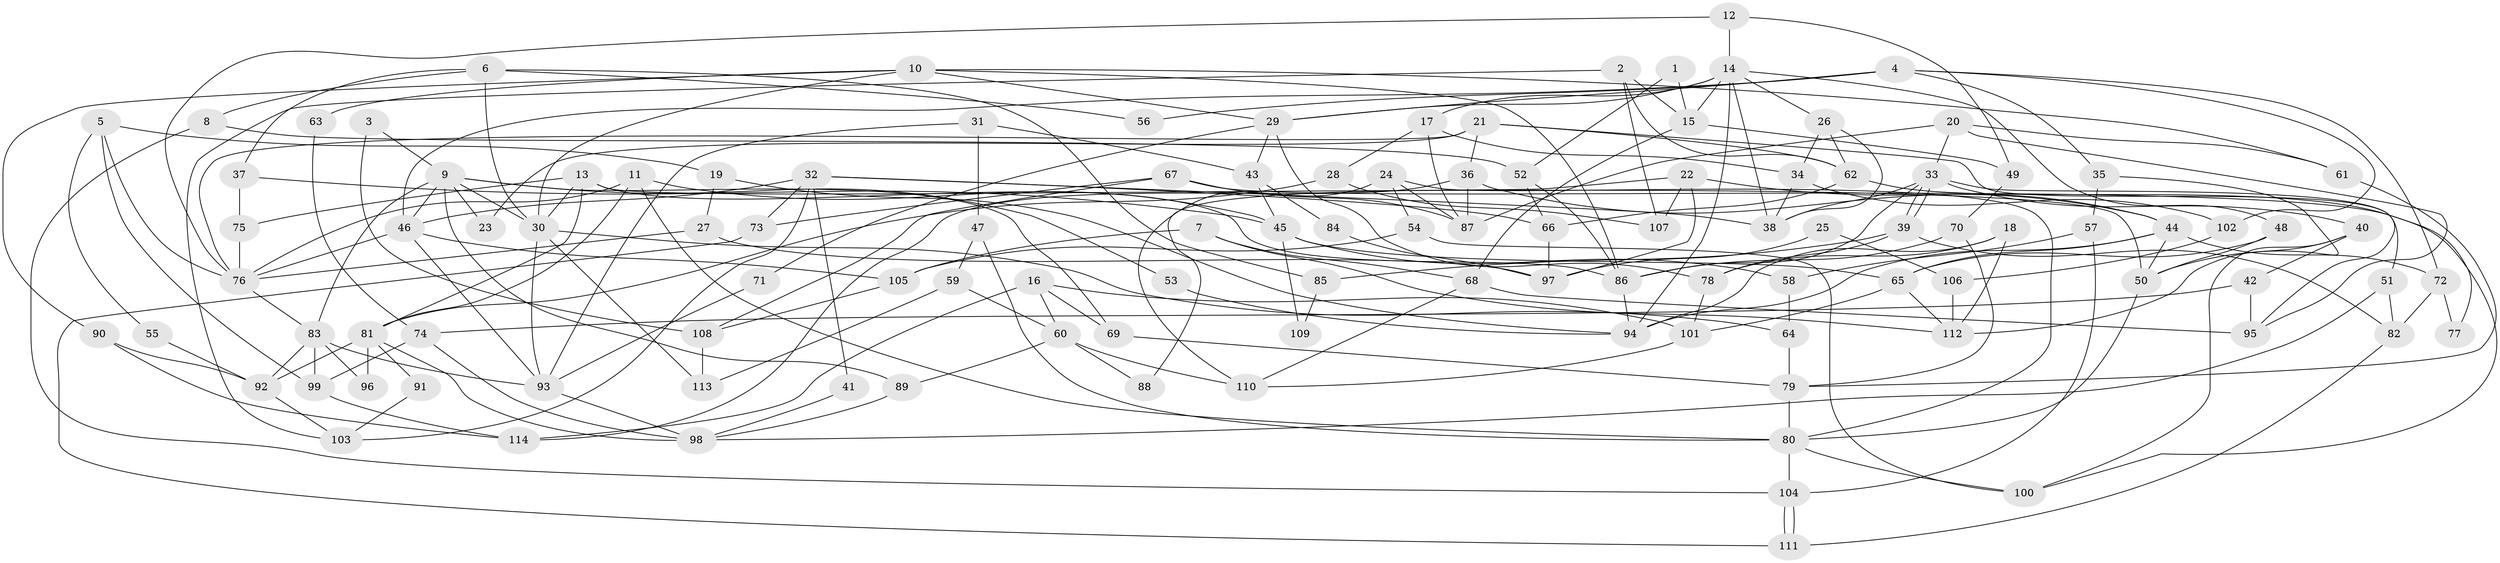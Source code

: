 // Generated by graph-tools (version 1.1) at 2025/26/03/09/25 03:26:19]
// undirected, 114 vertices, 228 edges
graph export_dot {
graph [start="1"]
  node [color=gray90,style=filled];
  1;
  2;
  3;
  4;
  5;
  6;
  7;
  8;
  9;
  10;
  11;
  12;
  13;
  14;
  15;
  16;
  17;
  18;
  19;
  20;
  21;
  22;
  23;
  24;
  25;
  26;
  27;
  28;
  29;
  30;
  31;
  32;
  33;
  34;
  35;
  36;
  37;
  38;
  39;
  40;
  41;
  42;
  43;
  44;
  45;
  46;
  47;
  48;
  49;
  50;
  51;
  52;
  53;
  54;
  55;
  56;
  57;
  58;
  59;
  60;
  61;
  62;
  63;
  64;
  65;
  66;
  67;
  68;
  69;
  70;
  71;
  72;
  73;
  74;
  75;
  76;
  77;
  78;
  79;
  80;
  81;
  82;
  83;
  84;
  85;
  86;
  87;
  88;
  89;
  90;
  91;
  92;
  93;
  94;
  95;
  96;
  97;
  98;
  99;
  100;
  101;
  102;
  103;
  104;
  105;
  106;
  107;
  108;
  109;
  110;
  111;
  112;
  113;
  114;
  1 -- 15;
  1 -- 52;
  2 -- 103;
  2 -- 62;
  2 -- 15;
  2 -- 107;
  3 -- 9;
  3 -- 108;
  4 -- 72;
  4 -- 46;
  4 -- 29;
  4 -- 35;
  4 -- 56;
  4 -- 102;
  5 -- 76;
  5 -- 99;
  5 -- 19;
  5 -- 55;
  6 -- 37;
  6 -- 30;
  6 -- 8;
  6 -- 56;
  6 -- 85;
  7 -- 68;
  7 -- 112;
  7 -- 105;
  8 -- 104;
  8 -- 52;
  9 -- 69;
  9 -- 46;
  9 -- 23;
  9 -- 30;
  9 -- 53;
  9 -- 83;
  9 -- 89;
  10 -- 30;
  10 -- 90;
  10 -- 29;
  10 -- 61;
  10 -- 63;
  10 -- 86;
  11 -- 81;
  11 -- 80;
  11 -- 45;
  11 -- 76;
  12 -- 14;
  12 -- 49;
  12 -- 76;
  13 -- 86;
  13 -- 30;
  13 -- 50;
  13 -- 75;
  13 -- 81;
  14 -- 29;
  14 -- 38;
  14 -- 15;
  14 -- 17;
  14 -- 26;
  14 -- 48;
  14 -- 94;
  15 -- 49;
  15 -- 68;
  16 -- 114;
  16 -- 101;
  16 -- 60;
  16 -- 69;
  17 -- 87;
  17 -- 28;
  17 -- 34;
  18 -- 78;
  18 -- 94;
  18 -- 112;
  19 -- 94;
  19 -- 27;
  20 -- 33;
  20 -- 87;
  20 -- 61;
  20 -- 95;
  21 -- 76;
  21 -- 62;
  21 -- 23;
  21 -- 36;
  21 -- 95;
  22 -- 97;
  22 -- 107;
  22 -- 44;
  22 -- 88;
  24 -- 80;
  24 -- 87;
  24 -- 54;
  24 -- 110;
  25 -- 97;
  25 -- 106;
  26 -- 38;
  26 -- 34;
  26 -- 62;
  27 -- 76;
  27 -- 97;
  28 -- 81;
  28 -- 107;
  29 -- 43;
  29 -- 71;
  29 -- 78;
  30 -- 113;
  30 -- 64;
  30 -- 93;
  31 -- 43;
  31 -- 93;
  31 -- 47;
  32 -- 46;
  32 -- 38;
  32 -- 41;
  32 -- 66;
  32 -- 73;
  32 -- 103;
  33 -- 86;
  33 -- 39;
  33 -- 39;
  33 -- 38;
  33 -- 40;
  33 -- 51;
  34 -- 38;
  34 -- 102;
  35 -- 50;
  35 -- 57;
  36 -- 44;
  36 -- 87;
  36 -- 114;
  37 -- 45;
  37 -- 75;
  39 -- 78;
  39 -- 82;
  39 -- 85;
  40 -- 100;
  40 -- 42;
  40 -- 112;
  41 -- 98;
  42 -- 95;
  42 -- 74;
  43 -- 45;
  43 -- 84;
  44 -- 50;
  44 -- 65;
  44 -- 72;
  44 -- 94;
  45 -- 65;
  45 -- 58;
  45 -- 109;
  46 -- 76;
  46 -- 93;
  46 -- 105;
  47 -- 80;
  47 -- 59;
  48 -- 65;
  48 -- 50;
  49 -- 70;
  50 -- 80;
  51 -- 98;
  51 -- 82;
  52 -- 86;
  52 -- 66;
  53 -- 94;
  54 -- 105;
  54 -- 100;
  55 -- 92;
  57 -- 104;
  57 -- 58;
  58 -- 64;
  59 -- 60;
  59 -- 113;
  60 -- 110;
  60 -- 88;
  60 -- 89;
  61 -- 79;
  62 -- 66;
  62 -- 77;
  63 -- 74;
  64 -- 79;
  65 -- 112;
  65 -- 101;
  66 -- 97;
  67 -- 100;
  67 -- 73;
  67 -- 87;
  67 -- 108;
  68 -- 95;
  68 -- 110;
  69 -- 79;
  70 -- 79;
  70 -- 86;
  71 -- 93;
  72 -- 82;
  72 -- 77;
  73 -- 111;
  74 -- 98;
  74 -- 99;
  75 -- 76;
  76 -- 83;
  78 -- 101;
  79 -- 80;
  80 -- 100;
  80 -- 104;
  81 -- 98;
  81 -- 91;
  81 -- 92;
  81 -- 96;
  82 -- 111;
  83 -- 92;
  83 -- 93;
  83 -- 96;
  83 -- 99;
  84 -- 97;
  85 -- 109;
  86 -- 94;
  89 -- 98;
  90 -- 114;
  90 -- 92;
  91 -- 103;
  92 -- 103;
  93 -- 98;
  99 -- 114;
  101 -- 110;
  102 -- 106;
  104 -- 111;
  104 -- 111;
  105 -- 108;
  106 -- 112;
  108 -- 113;
}
